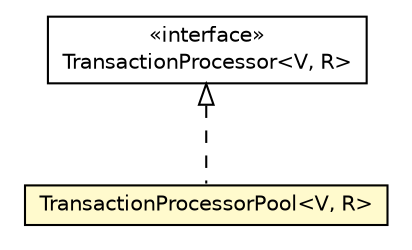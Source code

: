 #!/usr/local/bin/dot
#
# Class diagram 
# Generated by UMLGraph version 5.1 (http://www.umlgraph.org/)
#

digraph G {
	edge [fontname="Helvetica",fontsize=10,labelfontname="Helvetica",labelfontsize=10];
	node [fontname="Helvetica",fontsize=10,shape=plaintext];
	nodesep=0.25;
	ranksep=0.5;
	// org.androidtransfuse.processor.TransactionProcessor<V, R>
	c100133 [label=<<table title="org.androidtransfuse.processor.TransactionProcessor" border="0" cellborder="1" cellspacing="0" cellpadding="2" port="p" href="./TransactionProcessor.html">
		<tr><td><table border="0" cellspacing="0" cellpadding="1">
<tr><td align="center" balign="center"> &#171;interface&#187; </td></tr>
<tr><td align="center" balign="center"> TransactionProcessor&lt;V, R&gt; </td></tr>
		</table></td></tr>
		</table>>, fontname="Helvetica", fontcolor="black", fontsize=10.0];
	// org.androidtransfuse.processor.TransactionProcessorPool<V, R>
	c100147 [label=<<table title="org.androidtransfuse.processor.TransactionProcessorPool" border="0" cellborder="1" cellspacing="0" cellpadding="2" port="p" bgcolor="lemonChiffon" href="./TransactionProcessorPool.html">
		<tr><td><table border="0" cellspacing="0" cellpadding="1">
<tr><td align="center" balign="center"> TransactionProcessorPool&lt;V, R&gt; </td></tr>
		</table></td></tr>
		</table>>, fontname="Helvetica", fontcolor="black", fontsize=10.0];
	//org.androidtransfuse.processor.TransactionProcessorPool<V, R> implements org.androidtransfuse.processor.TransactionProcessor<V, R>
	c100133:p -> c100147:p [dir=back,arrowtail=empty,style=dashed];
}

